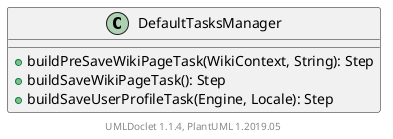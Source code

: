 @startuml

    class DefaultTasksManager [[DefaultTasksManager.html]] {
        +buildPreSaveWikiPageTask(WikiContext, String): Step
        +buildSaveWikiPageTask(): Step
        +buildSaveUserProfileTask(Engine, Locale): Step
    }


    center footer UMLDoclet 1.1.4, PlantUML 1.2019.05
@enduml
